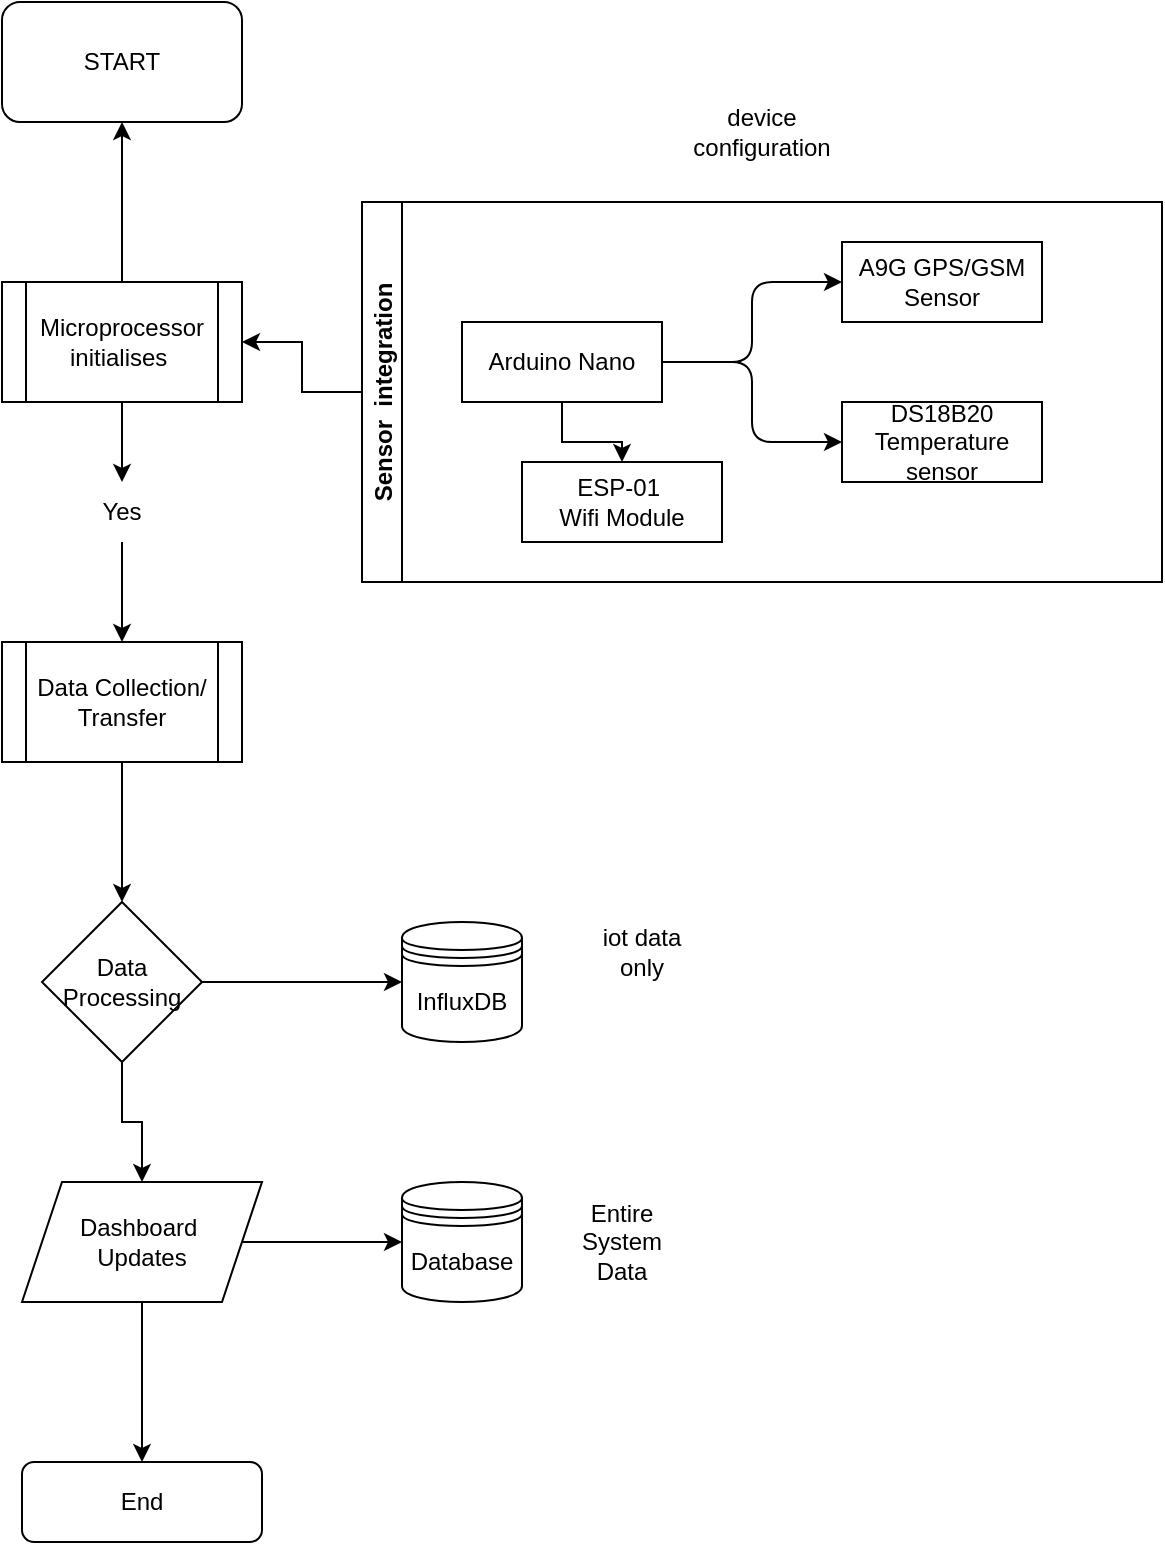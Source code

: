 <mxfile version="24.7.7">
  <diagram name="Page-1" id="RO0Rvhw5XB5cv8HuC6RB">
    <mxGraphModel dx="662" dy="1038" grid="1" gridSize="10" guides="1" tooltips="1" connect="1" arrows="1" fold="1" page="1" pageScale="1" pageWidth="827" pageHeight="1169" math="0" shadow="0">
      <root>
        <mxCell id="0" />
        <mxCell id="1" parent="0" />
        <mxCell id="LD2fg-LUMsIoK6R-YnJ3-1" value="START" style="rounded=1;whiteSpace=wrap;html=1;" vertex="1" parent="1">
          <mxGeometry x="60" y="80" width="120" height="60" as="geometry" />
        </mxCell>
        <mxCell id="LD2fg-LUMsIoK6R-YnJ3-3" value="device configuration" style="text;html=1;align=center;verticalAlign=middle;whiteSpace=wrap;rounded=0;" vertex="1" parent="1">
          <mxGeometry x="410" y="130" width="60" height="30" as="geometry" />
        </mxCell>
        <mxCell id="LD2fg-LUMsIoK6R-YnJ3-5" value="" style="edgeStyle=orthogonalEdgeStyle;rounded=0;orthogonalLoop=1;jettySize=auto;html=1;" edge="1" parent="1" source="LD2fg-LUMsIoK6R-YnJ3-4" target="LD2fg-LUMsIoK6R-YnJ3-1">
          <mxGeometry relative="1" as="geometry" />
        </mxCell>
        <mxCell id="LD2fg-LUMsIoK6R-YnJ3-25" value="" style="edgeStyle=orthogonalEdgeStyle;rounded=0;orthogonalLoop=1;jettySize=auto;html=1;entryX=0.5;entryY=0;entryDx=0;entryDy=0;" edge="1" parent="1" source="LD2fg-LUMsIoK6R-YnJ3-27" target="LD2fg-LUMsIoK6R-YnJ3-28">
          <mxGeometry relative="1" as="geometry">
            <mxPoint x="120" y="390" as="targetPoint" />
          </mxGeometry>
        </mxCell>
        <mxCell id="LD2fg-LUMsIoK6R-YnJ3-4" value="Microprocessor initialises&amp;nbsp;" style="shape=process;whiteSpace=wrap;html=1;backgroundOutline=1;" vertex="1" parent="1">
          <mxGeometry x="60" y="220" width="120" height="60" as="geometry" />
        </mxCell>
        <mxCell id="LD2fg-LUMsIoK6R-YnJ3-21" value="" style="edgeStyle=orthogonalEdgeStyle;rounded=0;orthogonalLoop=1;jettySize=auto;html=1;" edge="1" parent="1" source="LD2fg-LUMsIoK6R-YnJ3-15" target="LD2fg-LUMsIoK6R-YnJ3-4">
          <mxGeometry relative="1" as="geometry" />
        </mxCell>
        <mxCell id="LD2fg-LUMsIoK6R-YnJ3-15" value="Sensor  integration" style="swimlane;startSize=20;horizontal=0;childLayout=treeLayout;horizontalTree=1;sortEdges=1;resizable=0;containerType=tree;fontSize=12;" vertex="1" parent="1">
          <mxGeometry x="240" y="180" width="400" height="190" as="geometry" />
        </mxCell>
        <mxCell id="LD2fg-LUMsIoK6R-YnJ3-16" value="Arduino Nano" style="whiteSpace=wrap;html=1;" vertex="1" parent="LD2fg-LUMsIoK6R-YnJ3-15">
          <mxGeometry x="50" y="60" width="100" height="40" as="geometry" />
        </mxCell>
        <mxCell id="LD2fg-LUMsIoK6R-YnJ3-17" value="A9G GPS/GSM Sensor" style="whiteSpace=wrap;html=1;" vertex="1" parent="LD2fg-LUMsIoK6R-YnJ3-15">
          <mxGeometry x="240" y="20" width="100" height="40" as="geometry" />
        </mxCell>
        <mxCell id="LD2fg-LUMsIoK6R-YnJ3-18" value="" style="edgeStyle=elbowEdgeStyle;elbow=horizontal;html=1;rounded=1;curved=0;sourcePerimeterSpacing=0;targetPerimeterSpacing=0;startSize=6;endSize=6;" edge="1" parent="LD2fg-LUMsIoK6R-YnJ3-15" source="LD2fg-LUMsIoK6R-YnJ3-16" target="LD2fg-LUMsIoK6R-YnJ3-17">
          <mxGeometry relative="1" as="geometry" />
        </mxCell>
        <mxCell id="LD2fg-LUMsIoK6R-YnJ3-19" value="DS18B20 Temperature sensor" style="whiteSpace=wrap;html=1;" vertex="1" parent="LD2fg-LUMsIoK6R-YnJ3-15">
          <mxGeometry x="240" y="100" width="100" height="40" as="geometry" />
        </mxCell>
        <mxCell id="LD2fg-LUMsIoK6R-YnJ3-20" value="" style="edgeStyle=elbowEdgeStyle;elbow=horizontal;html=1;rounded=1;curved=0;sourcePerimeterSpacing=0;targetPerimeterSpacing=0;startSize=6;endSize=6;" edge="1" parent="LD2fg-LUMsIoK6R-YnJ3-15" source="LD2fg-LUMsIoK6R-YnJ3-16" target="LD2fg-LUMsIoK6R-YnJ3-19">
          <mxGeometry relative="1" as="geometry" />
        </mxCell>
        <mxCell id="LD2fg-LUMsIoK6R-YnJ3-32" value="" style="edgeStyle=orthogonalEdgeStyle;rounded=0;orthogonalLoop=1;jettySize=auto;html=1;" edge="1" source="LD2fg-LUMsIoK6R-YnJ3-16" target="LD2fg-LUMsIoK6R-YnJ3-33" parent="LD2fg-LUMsIoK6R-YnJ3-15">
          <mxGeometry relative="1" as="geometry" />
        </mxCell>
        <mxCell id="LD2fg-LUMsIoK6R-YnJ3-33" value="ESP-01&amp;nbsp;&lt;div&gt;Wifi Module&lt;/div&gt;" style="whiteSpace=wrap;html=1;" vertex="1" parent="LD2fg-LUMsIoK6R-YnJ3-15">
          <mxGeometry x="80" y="130" width="100" height="40" as="geometry" />
        </mxCell>
        <mxCell id="LD2fg-LUMsIoK6R-YnJ3-26" value="" style="edgeStyle=orthogonalEdgeStyle;rounded=0;orthogonalLoop=1;jettySize=auto;html=1;" edge="1" parent="1" source="LD2fg-LUMsIoK6R-YnJ3-4" target="LD2fg-LUMsIoK6R-YnJ3-27">
          <mxGeometry relative="1" as="geometry">
            <mxPoint x="120" y="280" as="sourcePoint" />
            <mxPoint x="120" y="390" as="targetPoint" />
          </mxGeometry>
        </mxCell>
        <mxCell id="LD2fg-LUMsIoK6R-YnJ3-27" value="Yes" style="text;html=1;align=center;verticalAlign=middle;whiteSpace=wrap;rounded=0;" vertex="1" parent="1">
          <mxGeometry x="90" y="320" width="60" height="30" as="geometry" />
        </mxCell>
        <mxCell id="LD2fg-LUMsIoK6R-YnJ3-36" value="" style="edgeStyle=orthogonalEdgeStyle;rounded=0;orthogonalLoop=1;jettySize=auto;html=1;" edge="1" parent="1" source="LD2fg-LUMsIoK6R-YnJ3-28" target="LD2fg-LUMsIoK6R-YnJ3-35">
          <mxGeometry relative="1" as="geometry" />
        </mxCell>
        <mxCell id="LD2fg-LUMsIoK6R-YnJ3-28" value="Data Collection/&lt;div&gt;Transfer&lt;/div&gt;" style="shape=process;whiteSpace=wrap;html=1;backgroundOutline=1;" vertex="1" parent="1">
          <mxGeometry x="60" y="400" width="120" height="60" as="geometry" />
        </mxCell>
        <mxCell id="LD2fg-LUMsIoK6R-YnJ3-40" value="" style="edgeStyle=orthogonalEdgeStyle;rounded=0;orthogonalLoop=1;jettySize=auto;html=1;entryX=0;entryY=0.5;entryDx=0;entryDy=0;" edge="1" parent="1" source="LD2fg-LUMsIoK6R-YnJ3-35" target="LD2fg-LUMsIoK6R-YnJ3-38">
          <mxGeometry relative="1" as="geometry">
            <mxPoint x="240" y="570" as="targetPoint" />
          </mxGeometry>
        </mxCell>
        <mxCell id="LD2fg-LUMsIoK6R-YnJ3-41" value="" style="edgeStyle=orthogonalEdgeStyle;rounded=0;orthogonalLoop=1;jettySize=auto;html=1;" edge="1" parent="1" source="LD2fg-LUMsIoK6R-YnJ3-35" target="LD2fg-LUMsIoK6R-YnJ3-37">
          <mxGeometry relative="1" as="geometry" />
        </mxCell>
        <mxCell id="LD2fg-LUMsIoK6R-YnJ3-35" value="Data Processing" style="rhombus;whiteSpace=wrap;html=1;" vertex="1" parent="1">
          <mxGeometry x="80" y="530" width="80" height="80" as="geometry" />
        </mxCell>
        <mxCell id="LD2fg-LUMsIoK6R-YnJ3-43" value="" style="edgeStyle=orthogonalEdgeStyle;rounded=0;orthogonalLoop=1;jettySize=auto;html=1;" edge="1" parent="1" source="LD2fg-LUMsIoK6R-YnJ3-37" target="LD2fg-LUMsIoK6R-YnJ3-42">
          <mxGeometry relative="1" as="geometry" />
        </mxCell>
        <mxCell id="LD2fg-LUMsIoK6R-YnJ3-45" value="" style="edgeStyle=orthogonalEdgeStyle;rounded=0;orthogonalLoop=1;jettySize=auto;html=1;" edge="1" parent="1" source="LD2fg-LUMsIoK6R-YnJ3-37" target="LD2fg-LUMsIoK6R-YnJ3-44">
          <mxGeometry relative="1" as="geometry" />
        </mxCell>
        <mxCell id="LD2fg-LUMsIoK6R-YnJ3-37" value="Dashboard&amp;nbsp;&lt;div&gt;Updates&lt;/div&gt;" style="shape=parallelogram;perimeter=parallelogramPerimeter;whiteSpace=wrap;html=1;fixedSize=1;" vertex="1" parent="1">
          <mxGeometry x="70" y="670" width="120" height="60" as="geometry" />
        </mxCell>
        <mxCell id="LD2fg-LUMsIoK6R-YnJ3-38" value="InfluxDB" style="shape=datastore;whiteSpace=wrap;html=1;" vertex="1" parent="1">
          <mxGeometry x="260" y="540" width="60" height="60" as="geometry" />
        </mxCell>
        <mxCell id="LD2fg-LUMsIoK6R-YnJ3-42" value="End" style="rounded=1;whiteSpace=wrap;html=1;" vertex="1" parent="1">
          <mxGeometry x="70" y="810" width="120" height="40" as="geometry" />
        </mxCell>
        <mxCell id="LD2fg-LUMsIoK6R-YnJ3-44" value="Database" style="shape=datastore;whiteSpace=wrap;html=1;" vertex="1" parent="1">
          <mxGeometry x="260" y="670" width="60" height="60" as="geometry" />
        </mxCell>
        <mxCell id="LD2fg-LUMsIoK6R-YnJ3-46" value="iot data only" style="text;html=1;align=center;verticalAlign=middle;whiteSpace=wrap;rounded=0;" vertex="1" parent="1">
          <mxGeometry x="350" y="540" width="60" height="30" as="geometry" />
        </mxCell>
        <mxCell id="LD2fg-LUMsIoK6R-YnJ3-47" value="Entire System Data" style="text;html=1;align=center;verticalAlign=middle;whiteSpace=wrap;rounded=0;" vertex="1" parent="1">
          <mxGeometry x="340" y="685" width="60" height="30" as="geometry" />
        </mxCell>
      </root>
    </mxGraphModel>
  </diagram>
</mxfile>
